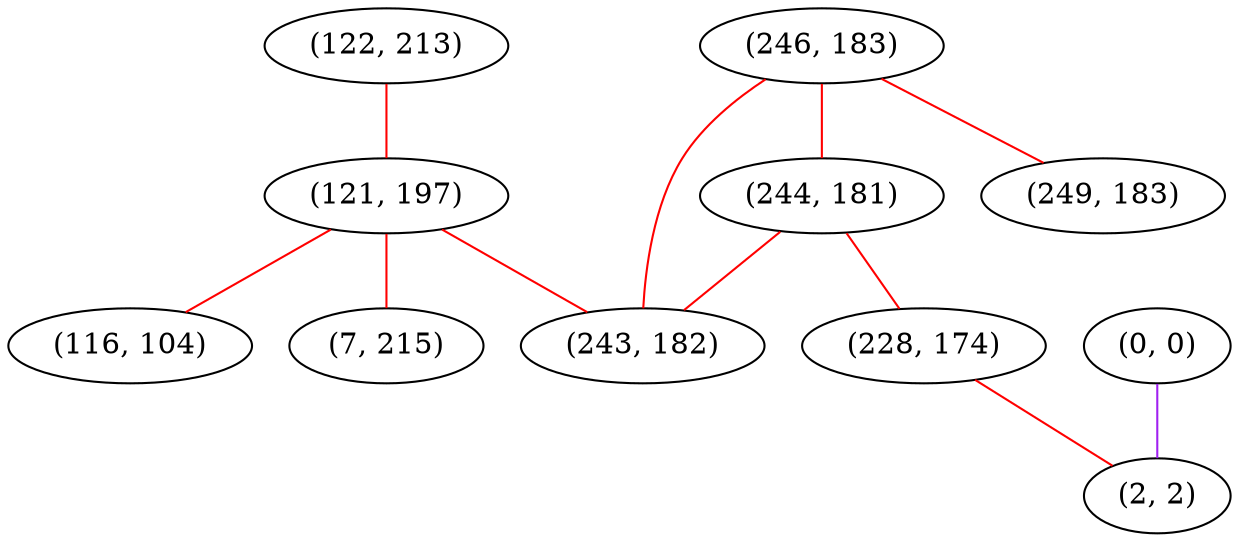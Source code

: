 graph "" {
"(122, 213)";
"(0, 0)";
"(246, 183)";
"(244, 181)";
"(121, 197)";
"(116, 104)";
"(228, 174)";
"(243, 182)";
"(2, 2)";
"(7, 215)";
"(249, 183)";
"(122, 213)" -- "(121, 197)"  [color=red, key=0, weight=1];
"(0, 0)" -- "(2, 2)"  [color=purple, key=0, weight=4];
"(246, 183)" -- "(244, 181)"  [color=red, key=0, weight=1];
"(246, 183)" -- "(243, 182)"  [color=red, key=0, weight=1];
"(246, 183)" -- "(249, 183)"  [color=red, key=0, weight=1];
"(244, 181)" -- "(228, 174)"  [color=red, key=0, weight=1];
"(244, 181)" -- "(243, 182)"  [color=red, key=0, weight=1];
"(121, 197)" -- "(7, 215)"  [color=red, key=0, weight=1];
"(121, 197)" -- "(243, 182)"  [color=red, key=0, weight=1];
"(121, 197)" -- "(116, 104)"  [color=red, key=0, weight=1];
"(228, 174)" -- "(2, 2)"  [color=red, key=0, weight=1];
}
